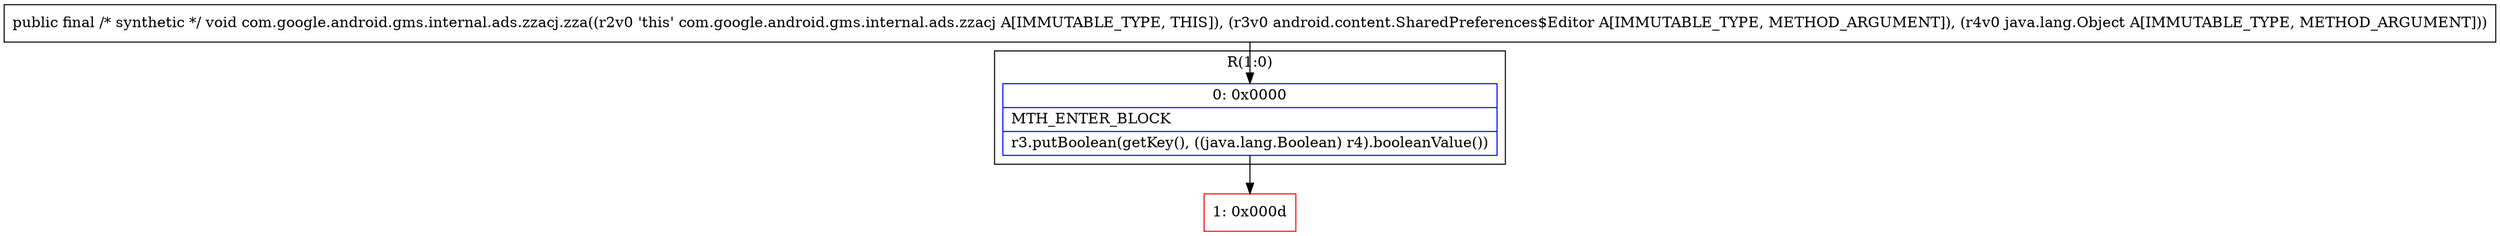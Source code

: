 digraph "CFG forcom.google.android.gms.internal.ads.zzacj.zza(Landroid\/content\/SharedPreferences$Editor;Ljava\/lang\/Object;)V" {
subgraph cluster_Region_1216153300 {
label = "R(1:0)";
node [shape=record,color=blue];
Node_0 [shape=record,label="{0\:\ 0x0000|MTH_ENTER_BLOCK\l|r3.putBoolean(getKey(), ((java.lang.Boolean) r4).booleanValue())\l}"];
}
Node_1 [shape=record,color=red,label="{1\:\ 0x000d}"];
MethodNode[shape=record,label="{public final \/* synthetic *\/ void com.google.android.gms.internal.ads.zzacj.zza((r2v0 'this' com.google.android.gms.internal.ads.zzacj A[IMMUTABLE_TYPE, THIS]), (r3v0 android.content.SharedPreferences$Editor A[IMMUTABLE_TYPE, METHOD_ARGUMENT]), (r4v0 java.lang.Object A[IMMUTABLE_TYPE, METHOD_ARGUMENT])) }"];
MethodNode -> Node_0;
Node_0 -> Node_1;
}

